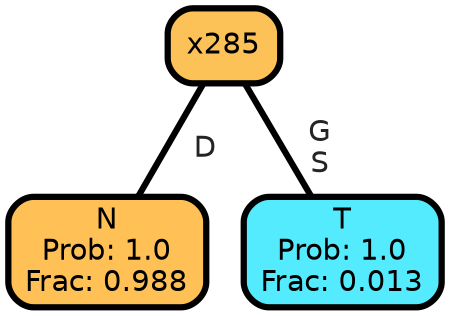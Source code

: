 graph Tree {
node [shape=box, style="filled, rounded",color="black",penwidth="3",fontcolor="black",                 fontname=helvetica] ;
graph [ranksep="0 equally", splines=straight,                 bgcolor=transparent, dpi=200] ;
edge [fontname=helvetica, fontweight=bold,fontcolor=grey14,color=black] ;
0 [label="N
Prob: 1.0
Frac: 0.988", fillcolor="#ffc155"] ;
1 [label="x285", fillcolor="#fcc157"] ;
2 [label="T
Prob: 1.0
Frac: 0.013", fillcolor="#55ebff"] ;
1 -- 0 [label=" D",penwidth=3] ;
1 -- 2 [label=" G\n S",penwidth=3] ;
{rank = same;}}